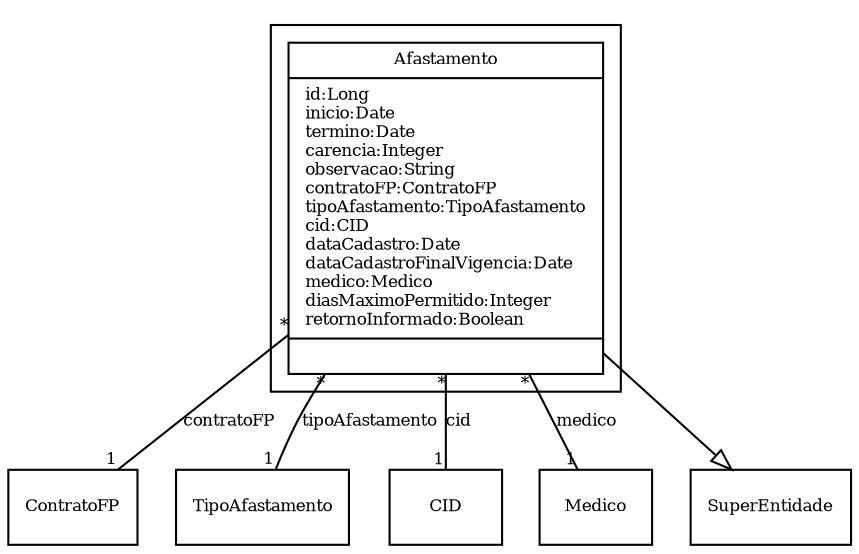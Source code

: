 digraph G{
fontname = "Times-Roman"
fontsize = 8

node [
        fontname = "Times-Roman"
        fontsize = 8
        shape = "record"
]

edge [
        fontname = "Times-Roman"
        fontsize = 8
]

subgraph clusterAFASTAMENTO
{
Afastamento [label = "{Afastamento|id:Long\linicio:Date\ltermino:Date\lcarencia:Integer\lobservacao:String\lcontratoFP:ContratoFP\ltipoAfastamento:TipoAfastamento\lcid:CID\ldataCadastro:Date\ldataCadastroFinalVigencia:Date\lmedico:Medico\ldiasMaximoPermitido:Integer\lretornoInformado:Boolean\l|\l}"]
}
edge [arrowhead = "none" headlabel = "1" taillabel = "*"] Afastamento -> ContratoFP [label = "contratoFP"]
edge [arrowhead = "none" headlabel = "1" taillabel = "*"] Afastamento -> TipoAfastamento [label = "tipoAfastamento"]
edge [arrowhead = "none" headlabel = "1" taillabel = "*"] Afastamento -> CID [label = "cid"]
edge [arrowhead = "none" headlabel = "1" taillabel = "*"] Afastamento -> Medico [label = "medico"]
edge [ arrowhead = "empty" headlabel = "" taillabel = ""] Afastamento -> SuperEntidade
}
